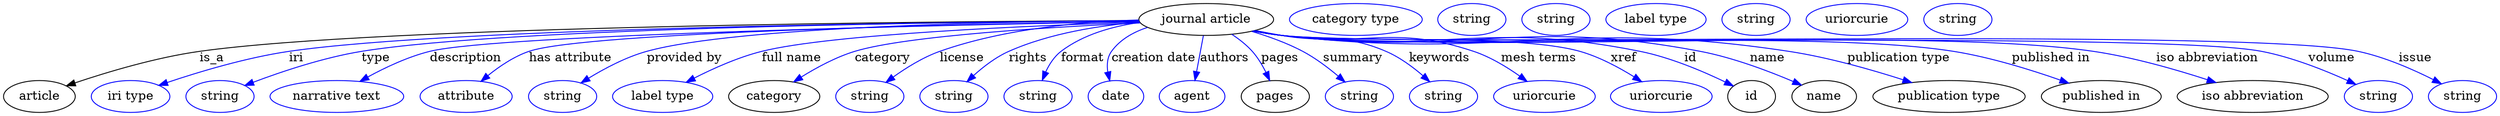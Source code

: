 digraph {
	graph [bb="0,0,2807.6,123"];
	node [label="\N"];
	"journal article"	[height=0.5,
		label="journal article",
		pos="1355.3,105",
		width=2.1123];
	article	[height=0.5,
		pos="40.296,18",
		width=1.1193];
	"journal article" -> article	[label=is_a,
		lp="233.3,61.5",
		pos="e,70.495,30.097 1279.1,103.81 1059,102.93 424.7,97.883 219.3,69 170.38,62.121 115.95,45.586 80.094,33.405"];
	iri	[color=blue,
		height=0.5,
		label="iri type",
		pos="142.3,18",
		width=1.2277];
	"journal article" -> iri	[color=blue,
		label=iri,
		lp="328.3,61.5",
		pos="e,174.24,30.633 1279.3,103.66 1072.9,102.37 505.26,96.379 320.3,69 272.55,61.933 219.49,45.918 183.82,33.905",
		style=solid];
	type	[color=blue,
		height=0.5,
		label=string,
		pos="243.3,18",
		width=1.0652];
	"journal article" -> type	[color=blue,
		label=type,
		lp="417.3,61.5",
		pos="e,271.24,30.523 1279.3,103.7 1084.2,102.55 569.61,96.865 401.3,69 359.04,62.004 312.49,46.233 280.94,34.261",
		style=solid];
	description	[color=blue,
		height=0.5,
		label="narrative text",
		pos="375.3,18",
		width=2.0943];
	"journal article" -> description	[color=blue,
		label=description,
		lp="518.8,61.5",
		pos="e,400.83,35.091 1279.6,102.75 1081,99.232 554.78,88.196 478.3,69 454.16,62.943 429,50.855 409.59,40.082",
		style=solid];
	"has attribute"	[color=blue,
		height=0.5,
		label=attribute,
		pos="520.3,18",
		width=1.4443];
	"journal article" -> "has attribute"	[color=blue,
		label="has attribute",
		lp="637.3,61.5",
		pos="e,537.1,35.3 1279.7,102.97 1099.4,100.17 654.18,91.095 590.3,69 573.62,63.234 557.43,52.143 544.83,41.869",
		style=solid];
	"provided by"	[color=blue,
		height=0.5,
		label=string,
		pos="628.3,18",
		width=1.0652];
	"journal article" -> "provided by"	[color=blue,
		label="provided by",
		lp="765.8,61.5",
		pos="e,649.07,33.311 1279.3,103.83 1134.8,102.85 825.83,97.367 723.3,69 700.05,62.568 676.02,49.857 657.95,38.862",
		style=solid];
	"full name"	[color=blue,
		height=0.5,
		label="label type",
		pos="741.3,18",
		width=1.5707];
	"journal article" -> "full name"	[color=blue,
		label="full name",
		lp="886.8,61.5",
		pos="e,767.95,34.111 1279.9,101.97 1160.2,98.191 931.91,88.634 853.3,69 826.66,62.348 798.45,49.715 777,38.813",
		style=solid];
	category	[height=0.5,
		pos="867.3,18",
		width=1.4263];
	"journal article" -> category	[color=blue,
		label=category,
		lp="989.8,61.5",
		pos="e,889.31,34.521 1280.7,101.09 1182.8,96.642 1016.6,86.738 958.3,69 937.05,62.54 915.18,50.719 898.21,40.193",
		style=solid];
	license	[color=blue,
		height=0.5,
		label=string,
		pos="975.3,18",
		width=1.0652];
	"journal article" -> license	[color=blue,
		label=license,
		lp="1079.3,61.5",
		pos="e,993.52,33.911 1279,104.43 1216.8,102.61 1127.7,94.967 1054.3,69 1035.4,62.303 1016.3,50.401 1001.6,39.889",
		style=solid];
	rights	[color=blue,
		height=0.5,
		label=string,
		pos="1070.3,18",
		width=1.0652];
	"journal article" -> rights	[color=blue,
		label=rights,
		lp="1153.8,61.5",
		pos="e,1085.1,34.704 1280.3,101.91 1235.7,98.345 1178.9,89.642 1132.3,69 1117.6,62.508 1103.6,51.649 1092.5,41.706",
		style=solid];
	format	[color=blue,
		height=0.5,
		label=string,
		pos="1165.3,18",
		width=1.0652];
	"journal article" -> format	[color=blue,
		label=format,
		lp="1215.8,61.5",
		pos="e,1170.1,36.346 1280.1,101.65 1250,97.423 1216.5,88.224 1191.3,69 1183.6,63.143 1178,54.358 1174,45.779",
		style=solid];
	"creation date"	[color=blue,
		height=0.5,
		label=date,
		pos="1253.3,18",
		width=0.86659];
	"journal article" -> "creation date"	[color=blue,
		label="creation date",
		lp="1295.8,61.5",
		pos="e,1246.3,35.795 1288.9,96.017 1273.1,90.827 1258,82.45 1248.3,69 1243.5,62.346 1242.9,53.817 1244,45.694",
		style=solid];
	authors	[color=blue,
		height=0.5,
		label=agent,
		pos="1339.3,18",
		width=1.0291];
	"journal article" -> authors	[color=blue,
		label=authors,
		lp="1375.8,61.5",
		pos="e,1342.5,36.175 1352.1,86.799 1349.9,75.163 1346.9,59.548 1344.4,46.237",
		style=solid];
	pages	[height=0.5,
		pos="1432.3,18",
		width=1.0652];
	"journal article" -> pages	[color=blue,
		label=pages,
		lp="1438.8,61.5",
		pos="e,1426.3,36.055 1384.4,88.216 1392.5,82.867 1400.8,76.357 1407.3,69 1413.4,62.084 1418.4,53.426 1422.3,45.268",
		style=solid];
	summary	[color=blue,
		height=0.5,
		label=string,
		pos="1527.3,18",
		width=1.0652];
	"journal article" -> summary	[color=blue,
		label=summary,
		lp="1520.8,61.5",
		pos="e,1511.1,34.587 1406.8,91.614 1425.5,86.052 1446.4,78.555 1464.3,69 1478.3,61.533 1492.2,50.863 1503.4,41.296",
		style=solid];
	keywords	[color=blue,
		height=0.5,
		label=string,
		pos="1622.3,18",
		width=1.0652];
	"journal article" -> keywords	[color=blue,
		label=keywords,
		lp="1617.8,61.5",
		pos="e,1607,34.719 1410.6,92.566 1420.4,90.629 1430.7,88.697 1440.3,87 1492.5,77.795 1509.6,90.015 1558.3,69 1573.3,62.528 1587.8,51.671 \
1599.2,41.724",
		style=solid];
	"mesh terms"	[color=blue,
		height=0.5,
		label=uriorcurie,
		pos="1736.3,18",
		width=1.5887];
	"journal article" -> "mesh terms"	[color=blue,
		label="mesh terms",
		lp="1729.8,61.5",
		pos="e,1716.6,35.066 1409.1,92.276 1419.4,90.301 1430.2,88.431 1440.3,87 1535.7,73.532 1564.9,99.383 1656.3,69 1675,62.782 1693.8,51.356 \
1708.5,40.995",
		style=solid];
	xref	[color=blue,
		height=0.5,
		label=uriorcurie,
		pos="1868.3,18",
		width=1.5887];
	"journal article" -> xref	[color=blue,
		label=xref,
		lp="1825.8,61.5",
		pos="e,1846.1,34.76 1408.6,92.119 1419.1,90.133 1430,88.299 1440.3,87 1514.5,77.644 1704.3,89.353 1776.3,69 1798,62.848 1820.4,50.879 \
1837.6,40.193",
		style=solid];
	id	[height=0.5,
		pos="1970.3,18",
		width=0.75];
	"journal article" -> id	[color=blue,
		label=id,
		lp="1901.3,61.5",
		pos="e,1949.6,29.906 1408.6,92.045 1419.1,90.066 1430,88.253 1440.3,87 1618.7,65.312 1668.1,104.35 1844.3,69 1878.5,62.135 1915.4,46.442 \
1940.3,34.454",
		style=solid];
	name	[height=0.5,
		pos="2051.3,18",
		width=1.011];
	"journal article" -> name	[color=blue,
		label=name,
		lp="1987.3,61.5",
		pos="e,2025.9,30.911 1408.6,91.992 1419.1,90.017 1430,88.22 1440.3,87 1648.8,62.336 1706.1,108.21 1912.3,69 1949,62.016 1989,46.768 2016.6,\
34.934",
		style=solid];
	"publication type"	[height=0.5,
		pos="2191.3,18",
		width=2.3831];
	"journal article" -> "publication type"	[color=blue,
		label="publication type",
		lp="2135.3,61.5",
		pos="e,2149.4,33.729 1408.1,92.023 1418.7,90.019 1429.8,88.203 1440.3,87 1692.5,58.003 1760.3,107.25 2011.3,69 2055.4,62.278 2104.1,48.342 \
2139.7,36.887",
		style=solid];
	"published in"	[height=0.5,
		pos="2362.3,18",
		width=1.8776];
	"journal article" -> "published in"	[color=blue,
		label="published in",
		lp="2306.3,61.5",
		pos="e,2325.6,33.247 1408.1,91.959 1418.7,89.96 1429.8,88.163 1440.3,87 1607.5,68.43 2031.1,95.643 2197.3,69 2238.3,62.429 2283.3,48.308 \
2315.9,36.743",
		style=solid];
	"iso abbreviation"	[height=0.5,
		pos="2533.3,18",
		width=2.3651];
	"journal article" -> "iso abbreviation"	[color=blue,
		label="iso abbreviation",
		lp="2481.8,61.5",
		pos="e,2492,33.756 1408.1,91.925 1418.7,89.929 1429.8,88.141 1440.3,87 1642.3,64.993 2153.3,98.563 2354.3,69 2398.4,62.519 2446.9,48.492 \
2482.4,36.94",
		style=solid];
	volume	[color=blue,
		height=0.5,
		label=string,
		pos="2674.3,18",
		width=1.0652];
	"journal article" -> volume	[color=blue,
		label=volume,
		lp="2621.3,61.5",
		pos="e,2649,31.71 1408.1,91.897 1418.7,89.904 1429.8,88.124 1440.3,87 1562.2,73.927 2422.9,92.205 2543.3,69 2577.2,62.462 2613.8,47.813 \
2639.6,36.053",
		style=solid];
	issue	[color=blue,
		height=0.5,
		label=string,
		pos="2769.3,18",
		width=1.0652];
	"journal article" -> issue	[color=blue,
		label=issue,
		lp="2715.8,61.5",
		pos="e,2745.3,32.416 1408.1,91.885 1418.7,89.893 1429.8,88.116 1440.3,87 1574.1,72.745 2519.6,96.767 2651.3,69 2681.3,62.665 2713.3,48.633 \
2736.3,37.041",
		style=solid];
	"named thing_category"	[color=blue,
		height=0.5,
		label="category type",
		pos="1524.3,105",
		width=2.0762];
	publication_pages	[color=blue,
		height=0.5,
		label=string,
		pos="1655.3,105",
		width=1.0652];
	publication_id	[color=blue,
		height=0.5,
		label=string,
		pos="1750.3,105",
		width=1.0652];
	publication_name	[color=blue,
		height=0.5,
		label="label type",
		pos="1863.3,105",
		width=1.5707];
	"publication_publication type"	[color=blue,
		height=0.5,
		label=string,
		pos="1976.3,105",
		width=1.0652];
	"article_published in"	[color=blue,
		height=0.5,
		label=uriorcurie,
		pos="2090.3,105",
		width=1.5887];
	"article_iso abbreviation"	[color=blue,
		height=0.5,
		label=string,
		pos="2204.3,105",
		width=1.0652];
}
